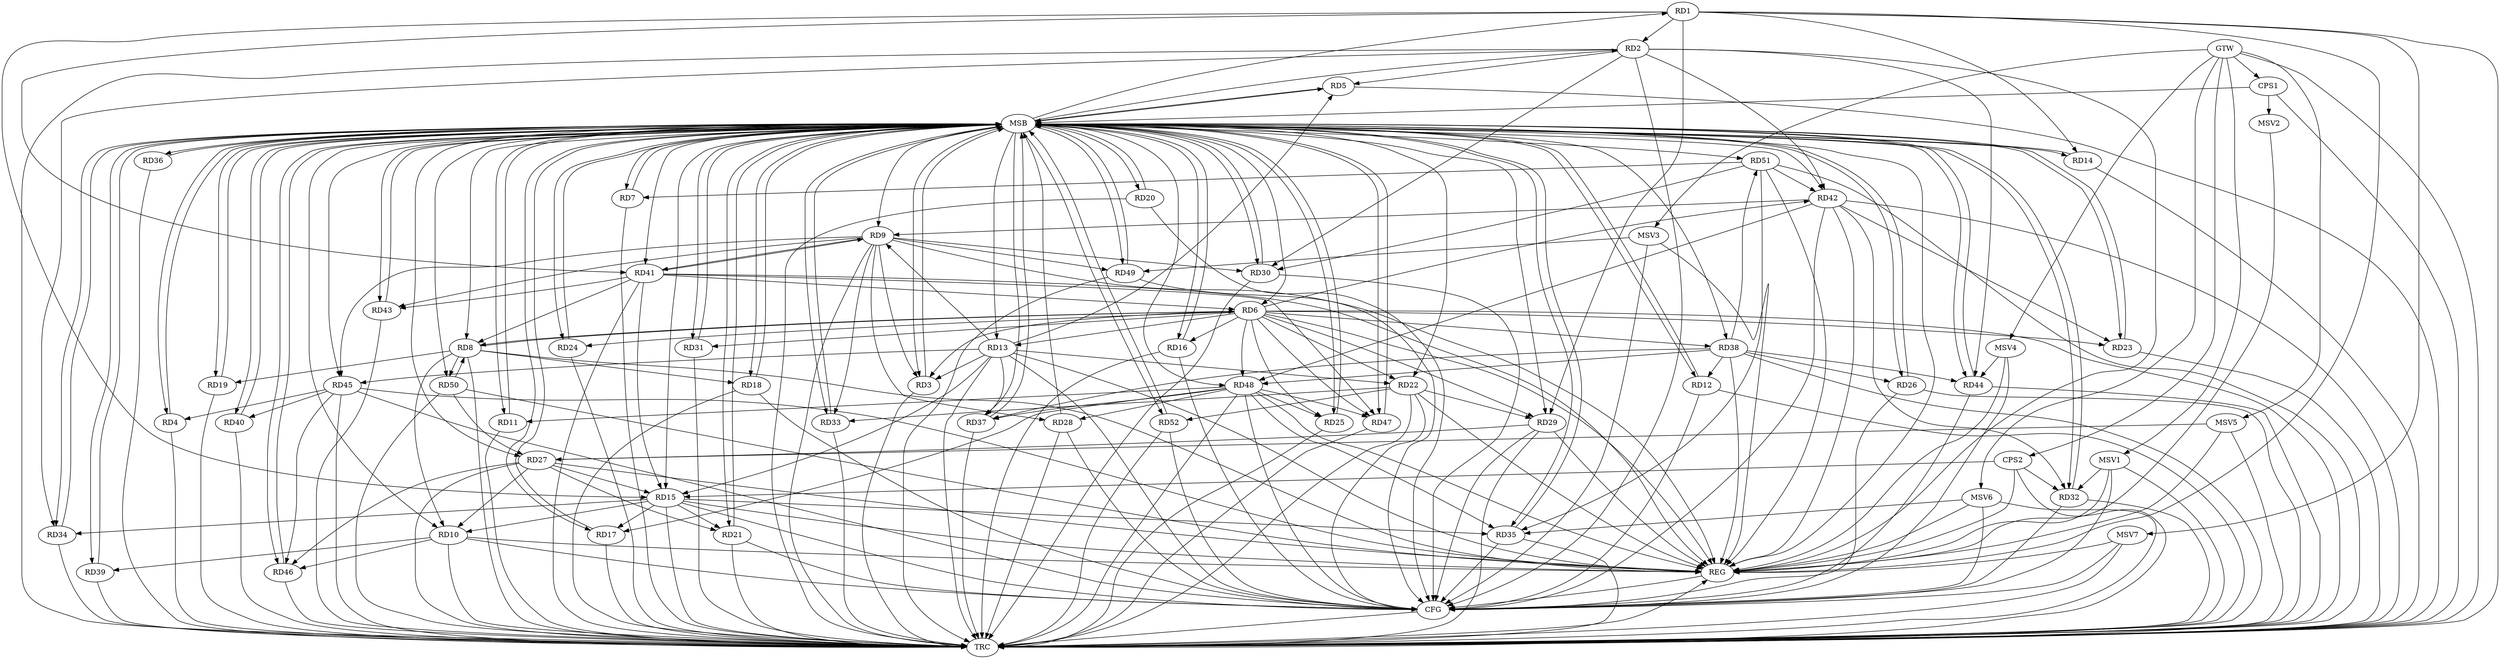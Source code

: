 strict digraph G {
  RD1 [ label="RD1" ];
  RD2 [ label="RD2" ];
  RD3 [ label="RD3" ];
  RD4 [ label="RD4" ];
  RD5 [ label="RD5" ];
  RD6 [ label="RD6" ];
  RD7 [ label="RD7" ];
  RD8 [ label="RD8" ];
  RD9 [ label="RD9" ];
  RD10 [ label="RD10" ];
  RD11 [ label="RD11" ];
  RD12 [ label="RD12" ];
  RD13 [ label="RD13" ];
  RD14 [ label="RD14" ];
  RD15 [ label="RD15" ];
  RD16 [ label="RD16" ];
  RD17 [ label="RD17" ];
  RD18 [ label="RD18" ];
  RD19 [ label="RD19" ];
  RD20 [ label="RD20" ];
  RD21 [ label="RD21" ];
  RD22 [ label="RD22" ];
  RD23 [ label="RD23" ];
  RD24 [ label="RD24" ];
  RD25 [ label="RD25" ];
  RD26 [ label="RD26" ];
  RD27 [ label="RD27" ];
  RD28 [ label="RD28" ];
  RD29 [ label="RD29" ];
  RD30 [ label="RD30" ];
  RD31 [ label="RD31" ];
  RD32 [ label="RD32" ];
  RD33 [ label="RD33" ];
  RD34 [ label="RD34" ];
  RD35 [ label="RD35" ];
  RD36 [ label="RD36" ];
  RD37 [ label="RD37" ];
  RD38 [ label="RD38" ];
  RD39 [ label="RD39" ];
  RD40 [ label="RD40" ];
  RD41 [ label="RD41" ];
  RD42 [ label="RD42" ];
  RD43 [ label="RD43" ];
  RD44 [ label="RD44" ];
  RD45 [ label="RD45" ];
  RD46 [ label="RD46" ];
  RD47 [ label="RD47" ];
  RD48 [ label="RD48" ];
  RD49 [ label="RD49" ];
  RD50 [ label="RD50" ];
  RD51 [ label="RD51" ];
  RD52 [ label="RD52" ];
  CPS1 [ label="CPS1" ];
  CPS2 [ label="CPS2" ];
  GTW [ label="GTW" ];
  REG [ label="REG" ];
  MSB [ label="MSB" ];
  CFG [ label="CFG" ];
  TRC [ label="TRC" ];
  MSV1 [ label="MSV1" ];
  MSV2 [ label="MSV2" ];
  MSV3 [ label="MSV3" ];
  MSV4 [ label="MSV4" ];
  MSV5 [ label="MSV5" ];
  MSV6 [ label="MSV6" ];
  MSV7 [ label="MSV7" ];
  RD1 -> RD2;
  RD1 -> RD14;
  RD1 -> RD15;
  RD1 -> RD29;
  RD1 -> RD41;
  RD2 -> RD5;
  RD2 -> RD30;
  RD2 -> RD34;
  RD2 -> RD42;
  RD2 -> RD44;
  RD6 -> RD3;
  RD9 -> RD3;
  RD13 -> RD3;
  RD45 -> RD4;
  RD13 -> RD5;
  RD6 -> RD8;
  RD8 -> RD6;
  RD6 -> RD23;
  RD6 -> RD24;
  RD6 -> RD25;
  RD6 -> RD29;
  RD41 -> RD6;
  RD6 -> RD42;
  RD6 -> RD47;
  RD6 -> RD48;
  RD51 -> RD7;
  RD8 -> RD10;
  RD8 -> RD18;
  RD8 -> RD19;
  RD41 -> RD8;
  RD8 -> RD50;
  RD50 -> RD8;
  RD13 -> RD9;
  RD9 -> RD28;
  RD9 -> RD30;
  RD9 -> RD33;
  RD9 -> RD41;
  RD41 -> RD9;
  RD42 -> RD9;
  RD9 -> RD43;
  RD9 -> RD45;
  RD9 -> RD49;
  RD15 -> RD10;
  RD27 -> RD10;
  RD10 -> RD39;
  RD10 -> RD46;
  RD48 -> RD11;
  RD38 -> RD12;
  RD13 -> RD15;
  RD13 -> RD22;
  RD13 -> RD37;
  RD13 -> RD45;
  RD15 -> RD17;
  RD15 -> RD21;
  RD27 -> RD15;
  RD15 -> RD34;
  RD15 -> RD35;
  RD41 -> RD15;
  RD48 -> RD17;
  RD27 -> RD21;
  RD22 -> RD29;
  RD22 -> RD33;
  RD22 -> RD52;
  RD42 -> RD23;
  RD48 -> RD25;
  RD38 -> RD26;
  RD29 -> RD27;
  RD27 -> RD46;
  RD50 -> RD27;
  RD48 -> RD28;
  RD51 -> RD30;
  RD42 -> RD32;
  RD48 -> RD35;
  RD51 -> RD35;
  RD38 -> RD37;
  RD48 -> RD37;
  RD38 -> RD44;
  RD38 -> RD48;
  RD38 -> RD51;
  RD45 -> RD40;
  RD41 -> RD43;
  RD41 -> RD47;
  RD42 -> RD48;
  RD51 -> RD42;
  RD45 -> RD46;
  RD48 -> RD47;
  CPS2 -> RD15;
  CPS2 -> RD32;
  GTW -> CPS1;
  GTW -> CPS2;
  RD1 -> REG;
  RD2 -> REG;
  RD6 -> REG;
  RD8 -> REG;
  RD9 -> REG;
  RD10 -> REG;
  RD13 -> REG;
  RD15 -> REG;
  RD22 -> REG;
  RD27 -> REG;
  RD29 -> REG;
  RD38 -> REG;
  RD41 -> REG;
  RD42 -> REG;
  RD45 -> REG;
  RD48 -> REG;
  RD50 -> REG;
  RD51 -> REG;
  CPS2 -> REG;
  RD3 -> MSB;
  MSB -> RD7;
  MSB -> RD25;
  MSB -> RD45;
  MSB -> REG;
  RD4 -> MSB;
  MSB -> RD22;
  MSB -> RD47;
  RD5 -> MSB;
  MSB -> RD6;
  MSB -> RD27;
  MSB -> RD29;
  MSB -> RD36;
  MSB -> RD37;
  MSB -> RD40;
  RD7 -> MSB;
  MSB -> RD1;
  MSB -> RD9;
  MSB -> RD31;
  MSB -> RD42;
  MSB -> RD52;
  RD11 -> MSB;
  MSB -> RD12;
  MSB -> RD24;
  MSB -> RD33;
  MSB -> RD51;
  RD12 -> MSB;
  MSB -> RD20;
  MSB -> RD39;
  RD14 -> MSB;
  MSB -> RD23;
  MSB -> RD35;
  RD16 -> MSB;
  MSB -> RD5;
  RD17 -> MSB;
  MSB -> RD15;
  MSB -> RD16;
  MSB -> RD46;
  RD18 -> MSB;
  MSB -> RD2;
  MSB -> RD3;
  MSB -> RD34;
  RD19 -> MSB;
  MSB -> RD41;
  MSB -> RD43;
  RD20 -> MSB;
  MSB -> RD44;
  RD21 -> MSB;
  MSB -> RD30;
  RD23 -> MSB;
  RD24 -> MSB;
  MSB -> RD18;
  RD25 -> MSB;
  MSB -> RD32;
  RD26 -> MSB;
  MSB -> RD8;
  MSB -> RD11;
  MSB -> RD50;
  RD28 -> MSB;
  MSB -> RD19;
  RD30 -> MSB;
  MSB -> RD14;
  MSB -> RD49;
  RD31 -> MSB;
  MSB -> RD26;
  RD32 -> MSB;
  RD33 -> MSB;
  MSB -> RD4;
  MSB -> RD17;
  RD34 -> MSB;
  RD35 -> MSB;
  MSB -> RD13;
  RD36 -> MSB;
  MSB -> RD48;
  RD37 -> MSB;
  RD39 -> MSB;
  RD40 -> MSB;
  RD43 -> MSB;
  RD44 -> MSB;
  MSB -> RD21;
  RD46 -> MSB;
  RD47 -> MSB;
  RD49 -> MSB;
  MSB -> RD10;
  MSB -> RD38;
  RD52 -> MSB;
  CPS1 -> MSB;
  RD30 -> CFG;
  RD15 -> CFG;
  RD21 -> CFG;
  RD18 -> CFG;
  RD12 -> CFG;
  RD2 -> CFG;
  RD13 -> CFG;
  RD22 -> CFG;
  RD10 -> CFG;
  RD35 -> CFG;
  RD45 -> CFG;
  RD48 -> CFG;
  RD29 -> CFG;
  RD44 -> CFG;
  RD42 -> CFG;
  RD26 -> CFG;
  RD52 -> CFG;
  RD28 -> CFG;
  RD20 -> CFG;
  RD32 -> CFG;
  RD49 -> CFG;
  RD16 -> CFG;
  REG -> CFG;
  RD1 -> TRC;
  RD2 -> TRC;
  RD3 -> TRC;
  RD4 -> TRC;
  RD5 -> TRC;
  RD6 -> TRC;
  RD7 -> TRC;
  RD8 -> TRC;
  RD9 -> TRC;
  RD10 -> TRC;
  RD11 -> TRC;
  RD12 -> TRC;
  RD13 -> TRC;
  RD14 -> TRC;
  RD15 -> TRC;
  RD16 -> TRC;
  RD17 -> TRC;
  RD18 -> TRC;
  RD19 -> TRC;
  RD20 -> TRC;
  RD21 -> TRC;
  RD22 -> TRC;
  RD23 -> TRC;
  RD24 -> TRC;
  RD25 -> TRC;
  RD26 -> TRC;
  RD27 -> TRC;
  RD28 -> TRC;
  RD29 -> TRC;
  RD30 -> TRC;
  RD31 -> TRC;
  RD32 -> TRC;
  RD33 -> TRC;
  RD34 -> TRC;
  RD35 -> TRC;
  RD36 -> TRC;
  RD37 -> TRC;
  RD38 -> TRC;
  RD39 -> TRC;
  RD40 -> TRC;
  RD41 -> TRC;
  RD42 -> TRC;
  RD43 -> TRC;
  RD44 -> TRC;
  RD45 -> TRC;
  RD46 -> TRC;
  RD47 -> TRC;
  RD48 -> TRC;
  RD49 -> TRC;
  RD50 -> TRC;
  RD51 -> TRC;
  RD52 -> TRC;
  CPS1 -> TRC;
  CPS2 -> TRC;
  GTW -> TRC;
  CFG -> TRC;
  TRC -> REG;
  RD6 -> RD16;
  RD6 -> RD13;
  RD6 -> RD38;
  RD6 -> RD31;
  RD6 -> RD22;
  MSV1 -> RD32;
  GTW -> MSV1;
  MSV1 -> REG;
  MSV1 -> TRC;
  MSV1 -> CFG;
  CPS1 -> MSV2;
  MSV2 -> REG;
  MSV3 -> RD49;
  GTW -> MSV3;
  MSV3 -> REG;
  MSV3 -> CFG;
  MSV4 -> RD44;
  GTW -> MSV4;
  MSV4 -> REG;
  MSV4 -> CFG;
  MSV5 -> RD27;
  GTW -> MSV5;
  MSV5 -> REG;
  MSV5 -> TRC;
  MSV6 -> RD35;
  GTW -> MSV6;
  MSV6 -> REG;
  MSV6 -> TRC;
  MSV6 -> CFG;
  RD1 -> MSV7;
  MSV7 -> REG;
  MSV7 -> TRC;
  MSV7 -> CFG;
}
